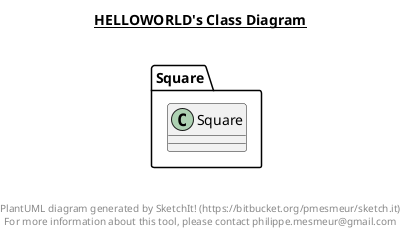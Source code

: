 @startuml

title __HELLOWORLD's Class Diagram__\n

  namespace Square {
    class Square {

    }
  }




right footer


PlantUML diagram generated by SketchIt! (https://bitbucket.org/pmesmeur/sketch.it)
For more information about this tool, please contact philippe.mesmeur@gmail.com
endfooter

@enduml
